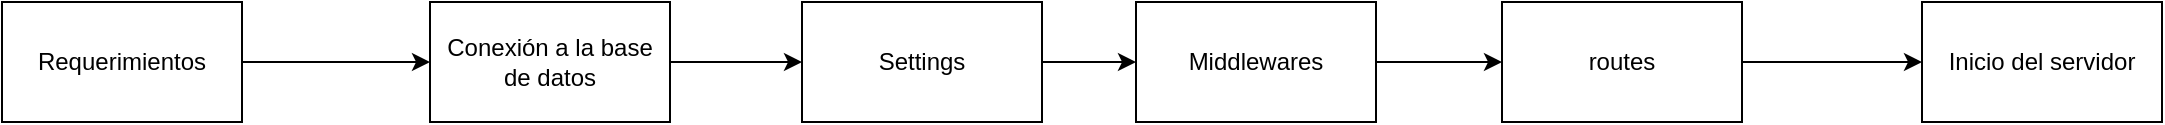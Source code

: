 <mxfile version="15.9.6" type="device" pages="4"><diagram id="1LN7e3NvBeksrcFLE-rt" name="server"><mxGraphModel dx="1038" dy="547" grid="1" gridSize="10" guides="1" tooltips="1" connect="1" arrows="1" fold="1" page="1" pageScale="1" pageWidth="827" pageHeight="1169" math="0" shadow="0"><root><mxCell id="0"/><mxCell id="1" parent="0"/><mxCell id="RUryFMdZSQ2NGg8NjZ4l-3" style="edgeStyle=orthogonalEdgeStyle;rounded=0;orthogonalLoop=1;jettySize=auto;html=1;exitX=1;exitY=0.5;exitDx=0;exitDy=0;entryX=0;entryY=0.5;entryDx=0;entryDy=0;" edge="1" parent="1" source="RUryFMdZSQ2NGg8NjZ4l-1" target="RUryFMdZSQ2NGg8NjZ4l-2"><mxGeometry relative="1" as="geometry"/></mxCell><mxCell id="RUryFMdZSQ2NGg8NjZ4l-1" value="Requerimientos" style="rounded=0;whiteSpace=wrap;html=1;" vertex="1" parent="1"><mxGeometry x="140" y="200" width="120" height="60" as="geometry"/></mxCell><mxCell id="RUryFMdZSQ2NGg8NjZ4l-5" style="edgeStyle=orthogonalEdgeStyle;rounded=0;orthogonalLoop=1;jettySize=auto;html=1;exitX=1;exitY=0.5;exitDx=0;exitDy=0;entryX=0;entryY=0.5;entryDx=0;entryDy=0;" edge="1" parent="1" source="RUryFMdZSQ2NGg8NjZ4l-2" target="RUryFMdZSQ2NGg8NjZ4l-4"><mxGeometry relative="1" as="geometry"/></mxCell><mxCell id="RUryFMdZSQ2NGg8NjZ4l-2" value="Conexión a la base de datos" style="rounded=0;whiteSpace=wrap;html=1;" vertex="1" parent="1"><mxGeometry x="354" y="200" width="120" height="60" as="geometry"/></mxCell><mxCell id="RUryFMdZSQ2NGg8NjZ4l-7" style="edgeStyle=orthogonalEdgeStyle;rounded=0;orthogonalLoop=1;jettySize=auto;html=1;exitX=1;exitY=0.5;exitDx=0;exitDy=0;entryX=0;entryY=0.5;entryDx=0;entryDy=0;" edge="1" parent="1" source="RUryFMdZSQ2NGg8NjZ4l-4" target="RUryFMdZSQ2NGg8NjZ4l-6"><mxGeometry relative="1" as="geometry"/></mxCell><mxCell id="RUryFMdZSQ2NGg8NjZ4l-4" value="Settings" style="rounded=0;whiteSpace=wrap;html=1;" vertex="1" parent="1"><mxGeometry x="540" y="200" width="120" height="60" as="geometry"/></mxCell><mxCell id="RUryFMdZSQ2NGg8NjZ4l-9" style="edgeStyle=orthogonalEdgeStyle;rounded=0;orthogonalLoop=1;jettySize=auto;html=1;exitX=1;exitY=0.5;exitDx=0;exitDy=0;entryX=0;entryY=0.5;entryDx=0;entryDy=0;" edge="1" parent="1" source="RUryFMdZSQ2NGg8NjZ4l-6" target="RUryFMdZSQ2NGg8NjZ4l-8"><mxGeometry relative="1" as="geometry"/></mxCell><mxCell id="RUryFMdZSQ2NGg8NjZ4l-6" value="Middlewares" style="rounded=0;whiteSpace=wrap;html=1;" vertex="1" parent="1"><mxGeometry x="707" y="200" width="120" height="60" as="geometry"/></mxCell><mxCell id="RUryFMdZSQ2NGg8NjZ4l-11" style="edgeStyle=orthogonalEdgeStyle;rounded=0;orthogonalLoop=1;jettySize=auto;html=1;exitX=1;exitY=0.5;exitDx=0;exitDy=0;entryX=0;entryY=0.5;entryDx=0;entryDy=0;" edge="1" parent="1" source="RUryFMdZSQ2NGg8NjZ4l-8" target="RUryFMdZSQ2NGg8NjZ4l-10"><mxGeometry relative="1" as="geometry"/></mxCell><mxCell id="RUryFMdZSQ2NGg8NjZ4l-8" value="routes" style="rounded=0;whiteSpace=wrap;html=1;" vertex="1" parent="1"><mxGeometry x="890" y="200" width="120" height="60" as="geometry"/></mxCell><mxCell id="RUryFMdZSQ2NGg8NjZ4l-10" value="Inicio del servidor" style="rounded=0;whiteSpace=wrap;html=1;" vertex="1" parent="1"><mxGeometry x="1100" y="200" width="120" height="60" as="geometry"/></mxCell></root></mxGraphModel></diagram><diagram id="uQh_ByOiOKkvSPbEfkop" name="routes"><mxGraphModel dx="1038" dy="547" grid="1" gridSize="10" guides="1" tooltips="1" connect="1" arrows="1" fold="1" page="1" pageScale="1" pageWidth="827" pageHeight="1169" math="0" shadow="0"><root><mxCell id="_ddKpycec4t0ef000Xsl-0"/><mxCell id="_ddKpycec4t0ef000Xsl-1" parent="_ddKpycec4t0ef000Xsl-0"/><mxCell id="_ddKpycec4t0ef000Xsl-7" style="edgeStyle=orthogonalEdgeStyle;rounded=0;orthogonalLoop=1;jettySize=auto;html=1;exitX=1;exitY=0.5;exitDx=0;exitDy=0;entryX=0;entryY=0.5;entryDx=0;entryDy=0;" edge="1" parent="_ddKpycec4t0ef000Xsl-1" source="_ddKpycec4t0ef000Xsl-2" target="_ddKpycec4t0ef000Xsl-3"><mxGeometry relative="1" as="geometry"/></mxCell><mxCell id="_ddKpycec4t0ef000Xsl-2" value="Routes" style="rounded=0;whiteSpace=wrap;html=1;" vertex="1" parent="_ddKpycec4t0ef000Xsl-1"><mxGeometry x="80" y="290" width="120" height="60" as="geometry"/></mxCell><mxCell id="_ddKpycec4t0ef000Xsl-9" style="edgeStyle=orthogonalEdgeStyle;rounded=0;orthogonalLoop=1;jettySize=auto;html=1;exitX=1;exitY=0.5;exitDx=0;exitDy=0;entryX=0;entryY=0.5;entryDx=0;entryDy=0;" edge="1" parent="_ddKpycec4t0ef000Xsl-1" source="_ddKpycec4t0ef000Xsl-3" target="_ddKpycec4t0ef000Xsl-8"><mxGeometry relative="1" as="geometry"/></mxCell><mxCell id="_ddKpycec4t0ef000Xsl-3" value="User.js" style="rounded=0;whiteSpace=wrap;html=1;" vertex="1" parent="_ddKpycec4t0ef000Xsl-1"><mxGeometry x="300" y="290" width="120" height="60" as="geometry"/></mxCell><mxCell id="_ddKpycec4t0ef000Xsl-11" style="edgeStyle=orthogonalEdgeStyle;rounded=0;orthogonalLoop=1;jettySize=auto;html=1;exitX=1;exitY=0.5;exitDx=0;exitDy=0;entryX=0;entryY=0.5;entryDx=0;entryDy=0;" edge="1" parent="_ddKpycec4t0ef000Xsl-1" source="_ddKpycec4t0ef000Xsl-8" target="_ddKpycec4t0ef000Xsl-10"><mxGeometry relative="1" as="geometry"/></mxCell><mxCell id="_ddKpycec4t0ef000Xsl-8" value="Requerimientos" style="rounded=0;whiteSpace=wrap;html=1;" vertex="1" parent="_ddKpycec4t0ef000Xsl-1"><mxGeometry x="480" y="290" width="120" height="60" as="geometry"/></mxCell><mxCell id="_ddKpycec4t0ef000Xsl-10" value="Validación comandos para postman" style="rounded=0;whiteSpace=wrap;html=1;" vertex="1" parent="_ddKpycec4t0ef000Xsl-1"><mxGeometry x="670" y="290" width="120" height="60" as="geometry"/></mxCell></root></mxGraphModel></diagram><diagram id="KKDutBzoIZnXQuq-hHCI" name="models"><mxGraphModel dx="1038" dy="547" grid="1" gridSize="10" guides="1" tooltips="1" connect="1" arrows="1" fold="1" page="1" pageScale="1" pageWidth="827" pageHeight="1169" math="0" shadow="0"><root><mxCell id="W1gMF6f0Lk3YqdkIlzXw-0"/><mxCell id="W1gMF6f0Lk3YqdkIlzXw-1" parent="W1gMF6f0Lk3YqdkIlzXw-0"/><mxCell id="W1gMF6f0Lk3YqdkIlzXw-4" style="edgeStyle=orthogonalEdgeStyle;rounded=0;orthogonalLoop=1;jettySize=auto;html=1;exitX=0;exitY=0.5;exitDx=0;exitDy=0;" edge="1" parent="W1gMF6f0Lk3YqdkIlzXw-1" source="W1gMF6f0Lk3YqdkIlzXw-2" target="W1gMF6f0Lk3YqdkIlzXw-3"><mxGeometry relative="1" as="geometry"/></mxCell><mxCell id="W1gMF6f0Lk3YqdkIlzXw-12" style="edgeStyle=orthogonalEdgeStyle;rounded=0;orthogonalLoop=1;jettySize=auto;html=1;exitX=1;exitY=0.5;exitDx=0;exitDy=0;entryX=0.5;entryY=0;entryDx=0;entryDy=0;" edge="1" parent="W1gMF6f0Lk3YqdkIlzXw-1" source="W1gMF6f0Lk3YqdkIlzXw-2" target="W1gMF6f0Lk3YqdkIlzXw-11"><mxGeometry relative="1" as="geometry"/></mxCell><mxCell id="W1gMF6f0Lk3YqdkIlzXw-2" value="models" style="rounded=0;whiteSpace=wrap;html=1;" vertex="1" parent="W1gMF6f0Lk3YqdkIlzXw-1"><mxGeometry x="330" y="120" width="120" height="60" as="geometry"/></mxCell><mxCell id="W1gMF6f0Lk3YqdkIlzXw-6" style="edgeStyle=orthogonalEdgeStyle;rounded=0;orthogonalLoop=1;jettySize=auto;html=1;exitX=0.5;exitY=1;exitDx=0;exitDy=0;entryX=0.5;entryY=0;entryDx=0;entryDy=0;" edge="1" parent="W1gMF6f0Lk3YqdkIlzXw-1" source="W1gMF6f0Lk3YqdkIlzXw-3" target="W1gMF6f0Lk3YqdkIlzXw-5"><mxGeometry relative="1" as="geometry"/></mxCell><mxCell id="W1gMF6f0Lk3YqdkIlzXw-3" value="user.js" style="rounded=0;whiteSpace=wrap;html=1;" vertex="1" parent="W1gMF6f0Lk3YqdkIlzXw-1"><mxGeometry x="160" y="240" width="120" height="60" as="geometry"/></mxCell><mxCell id="W1gMF6f0Lk3YqdkIlzXw-8" style="edgeStyle=orthogonalEdgeStyle;rounded=0;orthogonalLoop=1;jettySize=auto;html=1;exitX=0.5;exitY=1;exitDx=0;exitDy=0;" edge="1" parent="W1gMF6f0Lk3YqdkIlzXw-1" source="W1gMF6f0Lk3YqdkIlzXw-5" target="W1gMF6f0Lk3YqdkIlzXw-7"><mxGeometry relative="1" as="geometry"/></mxCell><mxCell id="W1gMF6f0Lk3YqdkIlzXw-5" value="Requerimientos&amp;nbsp;" style="rounded=0;whiteSpace=wrap;html=1;" vertex="1" parent="W1gMF6f0Lk3YqdkIlzXw-1"><mxGeometry x="160" y="350" width="120" height="60" as="geometry"/></mxCell><mxCell id="W1gMF6f0Lk3YqdkIlzXw-10" style="edgeStyle=orthogonalEdgeStyle;rounded=0;orthogonalLoop=1;jettySize=auto;html=1;exitX=0.5;exitY=1;exitDx=0;exitDy=0;entryX=0.5;entryY=0;entryDx=0;entryDy=0;" edge="1" parent="W1gMF6f0Lk3YqdkIlzXw-1" source="W1gMF6f0Lk3YqdkIlzXw-7" target="W1gMF6f0Lk3YqdkIlzXw-9"><mxGeometry relative="1" as="geometry"/></mxCell><mxCell id="W1gMF6f0Lk3YqdkIlzXw-7" value="Definición de atributos" style="rounded=0;whiteSpace=wrap;html=1;" vertex="1" parent="W1gMF6f0Lk3YqdkIlzXw-1"><mxGeometry x="160" y="460" width="120" height="60" as="geometry"/></mxCell><mxCell id="W1gMF6f0Lk3YqdkIlzXw-9" value="mongoose.model" style="rounded=0;whiteSpace=wrap;html=1;" vertex="1" parent="W1gMF6f0Lk3YqdkIlzXw-1"><mxGeometry x="160" y="560" width="120" height="60" as="geometry"/></mxCell><mxCell id="rS6kx65hwE-eLX583TI2-0" style="edgeStyle=orthogonalEdgeStyle;rounded=0;orthogonalLoop=1;jettySize=auto;html=1;exitX=0.5;exitY=1;exitDx=0;exitDy=0;entryX=0.5;entryY=0;entryDx=0;entryDy=0;" edge="1" parent="W1gMF6f0Lk3YqdkIlzXw-1" source="W1gMF6f0Lk3YqdkIlzXw-11" target="W1gMF6f0Lk3YqdkIlzXw-14"><mxGeometry relative="1" as="geometry"/></mxCell><mxCell id="W1gMF6f0Lk3YqdkIlzXw-11" value="direccion.js" style="rounded=0;whiteSpace=wrap;html=1;" vertex="1" parent="W1gMF6f0Lk3YqdkIlzXw-1"><mxGeometry x="480" y="240" width="120" height="60" as="geometry"/></mxCell><mxCell id="W1gMF6f0Lk3YqdkIlzXw-13" style="edgeStyle=orthogonalEdgeStyle;rounded=0;orthogonalLoop=1;jettySize=auto;html=1;exitX=0.5;exitY=1;exitDx=0;exitDy=0;" edge="1" parent="W1gMF6f0Lk3YqdkIlzXw-1" source="W1gMF6f0Lk3YqdkIlzXw-14" target="W1gMF6f0Lk3YqdkIlzXw-16"><mxGeometry relative="1" as="geometry"/></mxCell><mxCell id="W1gMF6f0Lk3YqdkIlzXw-14" value="Requerimientos&amp;nbsp;" style="rounded=0;whiteSpace=wrap;html=1;" vertex="1" parent="W1gMF6f0Lk3YqdkIlzXw-1"><mxGeometry x="480" y="350" width="120" height="60" as="geometry"/></mxCell><mxCell id="W1gMF6f0Lk3YqdkIlzXw-15" style="edgeStyle=orthogonalEdgeStyle;rounded=0;orthogonalLoop=1;jettySize=auto;html=1;exitX=0.5;exitY=1;exitDx=0;exitDy=0;entryX=0.5;entryY=0;entryDx=0;entryDy=0;" edge="1" parent="W1gMF6f0Lk3YqdkIlzXw-1" source="W1gMF6f0Lk3YqdkIlzXw-16" target="W1gMF6f0Lk3YqdkIlzXw-17"><mxGeometry relative="1" as="geometry"/></mxCell><mxCell id="W1gMF6f0Lk3YqdkIlzXw-16" value="Definición de atributos" style="rounded=0;whiteSpace=wrap;html=1;" vertex="1" parent="W1gMF6f0Lk3YqdkIlzXw-1"><mxGeometry x="480" y="460" width="120" height="60" as="geometry"/></mxCell><mxCell id="W1gMF6f0Lk3YqdkIlzXw-17" value="mongoose.model" style="rounded=0;whiteSpace=wrap;html=1;" vertex="1" parent="W1gMF6f0Lk3YqdkIlzXw-1"><mxGeometry x="480" y="560" width="120" height="60" as="geometry"/></mxCell></root></mxGraphModel></diagram><diagram id="XAgiPn0jhOKHjQWyQai6" name="controllers"><mxGraphModel dx="1865" dy="547" grid="1" gridSize="10" guides="1" tooltips="1" connect="1" arrows="1" fold="1" page="1" pageScale="1" pageWidth="827" pageHeight="1169" math="0" shadow="0"><root><mxCell id="SkkGrHEy-px8bSrgbPAx-0"/><mxCell id="SkkGrHEy-px8bSrgbPAx-1" parent="SkkGrHEy-px8bSrgbPAx-0"/><mxCell id="SkkGrHEy-px8bSrgbPAx-4" style="edgeStyle=orthogonalEdgeStyle;rounded=0;orthogonalLoop=1;jettySize=auto;html=1;exitX=0.5;exitY=1;exitDx=0;exitDy=0;entryX=0.5;entryY=0;entryDx=0;entryDy=0;" edge="1" parent="SkkGrHEy-px8bSrgbPAx-1" source="SkkGrHEy-px8bSrgbPAx-2" target="SkkGrHEy-px8bSrgbPAx-3"><mxGeometry relative="1" as="geometry"/></mxCell><mxCell id="SkkGrHEy-px8bSrgbPAx-2" value="controllers" style="rounded=0;whiteSpace=wrap;html=1;" vertex="1" parent="SkkGrHEy-px8bSrgbPAx-1"><mxGeometry x="330" y="100" width="120" height="60" as="geometry"/></mxCell><mxCell id="SkkGrHEy-px8bSrgbPAx-6" style="edgeStyle=orthogonalEdgeStyle;rounded=0;orthogonalLoop=1;jettySize=auto;html=1;exitX=0.5;exitY=1;exitDx=0;exitDy=0;entryX=0.5;entryY=0;entryDx=0;entryDy=0;" edge="1" parent="SkkGrHEy-px8bSrgbPAx-1" source="SkkGrHEy-px8bSrgbPAx-3" target="SkkGrHEy-px8bSrgbPAx-5"><mxGeometry relative="1" as="geometry"/></mxCell><mxCell id="SkkGrHEy-px8bSrgbPAx-3" value="Requerimientos" style="rounded=0;whiteSpace=wrap;html=1;" vertex="1" parent="SkkGrHEy-px8bSrgbPAx-1"><mxGeometry x="330" y="210" width="120" height="60" as="geometry"/></mxCell><mxCell id="SkkGrHEy-px8bSrgbPAx-15" style="edgeStyle=orthogonalEdgeStyle;rounded=0;orthogonalLoop=1;jettySize=auto;html=1;exitX=0;exitY=0.5;exitDx=0;exitDy=0;" edge="1" parent="SkkGrHEy-px8bSrgbPAx-1" source="SkkGrHEy-px8bSrgbPAx-5" target="SkkGrHEy-px8bSrgbPAx-7"><mxGeometry relative="1" as="geometry"/></mxCell><mxCell id="SkkGrHEy-px8bSrgbPAx-16" style="edgeStyle=orthogonalEdgeStyle;rounded=0;orthogonalLoop=1;jettySize=auto;html=1;exitX=0;exitY=0.75;exitDx=0;exitDy=0;" edge="1" parent="SkkGrHEy-px8bSrgbPAx-1" source="SkkGrHEy-px8bSrgbPAx-5" target="SkkGrHEy-px8bSrgbPAx-8"><mxGeometry relative="1" as="geometry"/></mxCell><mxCell id="SkkGrHEy-px8bSrgbPAx-17" style="edgeStyle=orthogonalEdgeStyle;rounded=0;orthogonalLoop=1;jettySize=auto;html=1;exitX=0;exitY=1;exitDx=0;exitDy=0;entryX=0.5;entryY=0;entryDx=0;entryDy=0;" edge="1" parent="SkkGrHEy-px8bSrgbPAx-1" source="SkkGrHEy-px8bSrgbPAx-5" target="SkkGrHEy-px8bSrgbPAx-9"><mxGeometry relative="1" as="geometry"/></mxCell><mxCell id="SkkGrHEy-px8bSrgbPAx-18" style="edgeStyle=orthogonalEdgeStyle;rounded=0;orthogonalLoop=1;jettySize=auto;html=1;exitX=0.75;exitY=1;exitDx=0;exitDy=0;" edge="1" parent="SkkGrHEy-px8bSrgbPAx-1" source="SkkGrHEy-px8bSrgbPAx-5" target="SkkGrHEy-px8bSrgbPAx-11"><mxGeometry relative="1" as="geometry"/></mxCell><mxCell id="SkkGrHEy-px8bSrgbPAx-19" style="edgeStyle=orthogonalEdgeStyle;rounded=0;orthogonalLoop=1;jettySize=auto;html=1;exitX=1;exitY=1;exitDx=0;exitDy=0;entryX=0.5;entryY=0;entryDx=0;entryDy=0;" edge="1" parent="SkkGrHEy-px8bSrgbPAx-1" source="SkkGrHEy-px8bSrgbPAx-5" target="SkkGrHEy-px8bSrgbPAx-12"><mxGeometry relative="1" as="geometry"/></mxCell><mxCell id="SkkGrHEy-px8bSrgbPAx-20" style="edgeStyle=orthogonalEdgeStyle;rounded=0;orthogonalLoop=1;jettySize=auto;html=1;exitX=1;exitY=0.75;exitDx=0;exitDy=0;entryX=0.568;entryY=0.023;entryDx=0;entryDy=0;entryPerimeter=0;" edge="1" parent="SkkGrHEy-px8bSrgbPAx-1" source="SkkGrHEy-px8bSrgbPAx-5" target="SkkGrHEy-px8bSrgbPAx-13"><mxGeometry relative="1" as="geometry"/></mxCell><mxCell id="SkkGrHEy-px8bSrgbPAx-21" style="edgeStyle=orthogonalEdgeStyle;rounded=0;orthogonalLoop=1;jettySize=auto;html=1;exitX=1;exitY=0.5;exitDx=0;exitDy=0;" edge="1" parent="SkkGrHEy-px8bSrgbPAx-1" source="SkkGrHEy-px8bSrgbPAx-5" target="SkkGrHEy-px8bSrgbPAx-14"><mxGeometry relative="1" as="geometry"/></mxCell><mxCell id="SkkGrHEy-px8bSrgbPAx-5" value="Exportación de módulos" style="rounded=0;whiteSpace=wrap;html=1;" vertex="1" parent="SkkGrHEy-px8bSrgbPAx-1"><mxGeometry x="330" y="320" width="120" height="60" as="geometry"/></mxCell><mxCell id="SkkGrHEy-px8bSrgbPAx-7" value="index" style="rounded=0;whiteSpace=wrap;html=1;" vertex="1" parent="SkkGrHEy-px8bSrgbPAx-1"><mxGeometry x="-80" y="420" width="120" height="60" as="geometry"/></mxCell><mxCell id="SkkGrHEy-px8bSrgbPAx-8" value="newUser" style="rounded=0;whiteSpace=wrap;html=1;" vertex="1" parent="SkkGrHEy-px8bSrgbPAx-1"><mxGeometry x="80" y="420" width="120" height="60" as="geometry"/></mxCell><mxCell id="SkkGrHEy-px8bSrgbPAx-9" value="getUser" style="rounded=0;whiteSpace=wrap;html=1;" vertex="1" parent="SkkGrHEy-px8bSrgbPAx-1"><mxGeometry x="250" y="420" width="120" height="60" as="geometry"/></mxCell><mxCell id="SkkGrHEy-px8bSrgbPAx-11" value="replaceUser" style="rounded=0;whiteSpace=wrap;html=1;" vertex="1" parent="SkkGrHEy-px8bSrgbPAx-1"><mxGeometry x="414" y="420" width="120" height="60" as="geometry"/></mxCell><mxCell id="SkkGrHEy-px8bSrgbPAx-12" value="deleteUser" style="rounded=0;whiteSpace=wrap;html=1;" vertex="1" parent="SkkGrHEy-px8bSrgbPAx-1"><mxGeometry x="570" y="420" width="120" height="60" as="geometry"/></mxCell><mxCell id="SkkGrHEy-px8bSrgbPAx-13" value="getUserArr" style="rounded=0;whiteSpace=wrap;html=1;" vertex="1" parent="SkkGrHEy-px8bSrgbPAx-1"><mxGeometry x="730" y="420" width="120" height="60" as="geometry"/></mxCell><mxCell id="SkkGrHEy-px8bSrgbPAx-14" value="newUserDireccion" style="rounded=0;whiteSpace=wrap;html=1;" vertex="1" parent="SkkGrHEy-px8bSrgbPAx-1"><mxGeometry x="900" y="420" width="120" height="60" as="geometry"/></mxCell></root></mxGraphModel></diagram></mxfile>
